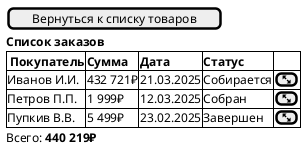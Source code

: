 @startsalt Список заказов для менеджера
{
  [Вернуться к списку товаров]
  <b>Список заказов
  {#
    <b> Покупатель | <b>Сумма | <b>Дата    | <b>Статус  | .
    Иванов И.И.    | 432 721₽ | 21.03.2025 | Собирается | [<&fullscreen-enter>]
    Петров П.П.    | 1 999₽   | 12.03.2025 | Собран     | [<&fullscreen-enter>]
    Пупкив В.В.    | 5 499₽   | 23.02.2025 | Завершен   | [<&fullscreen-enter>]
  }
  Всего: <b>440 219₽
}
@endsalt
